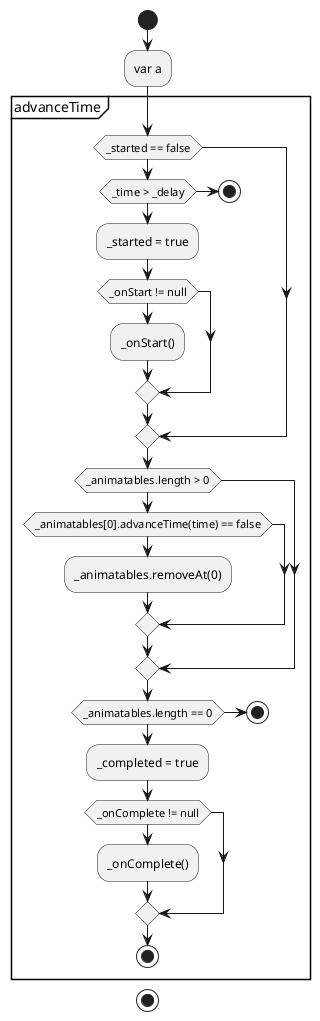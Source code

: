 @startuml
start
:var a;
partition advanceTime {
if(_started == false) then
if(_time > _delay) then
:_started = true;
if(_onStart != null) then
:_onStart();
endif
else
stop
endif
endif
if(_animatables.length > 0) then
if(_animatables[0].advanceTime(time) == false) then
:_animatables.removeAt(0);
endif
endif
if(_animatables.length == 0) then
:_completed = true;
if(_onComplete != null) then
:_onComplete();
endif
stop
else
stop
endif
}
stop
@enduml